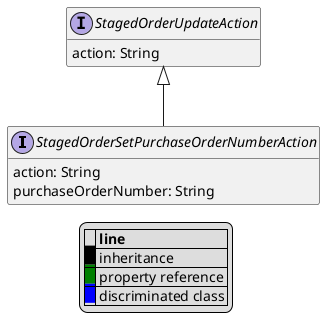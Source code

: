 @startuml

hide empty fields
hide empty methods
legend
|= |= line |
|<back:black>   </back>| inheritance |
|<back:green>   </back>| property reference |
|<back:blue>   </back>| discriminated class |
endlegend
interface StagedOrderSetPurchaseOrderNumberAction [[StagedOrderSetPurchaseOrderNumberAction.svg]] extends StagedOrderUpdateAction {
    action: String
    purchaseOrderNumber: String
}
interface StagedOrderUpdateAction [[StagedOrderUpdateAction.svg]]  {
    action: String
}





@enduml
